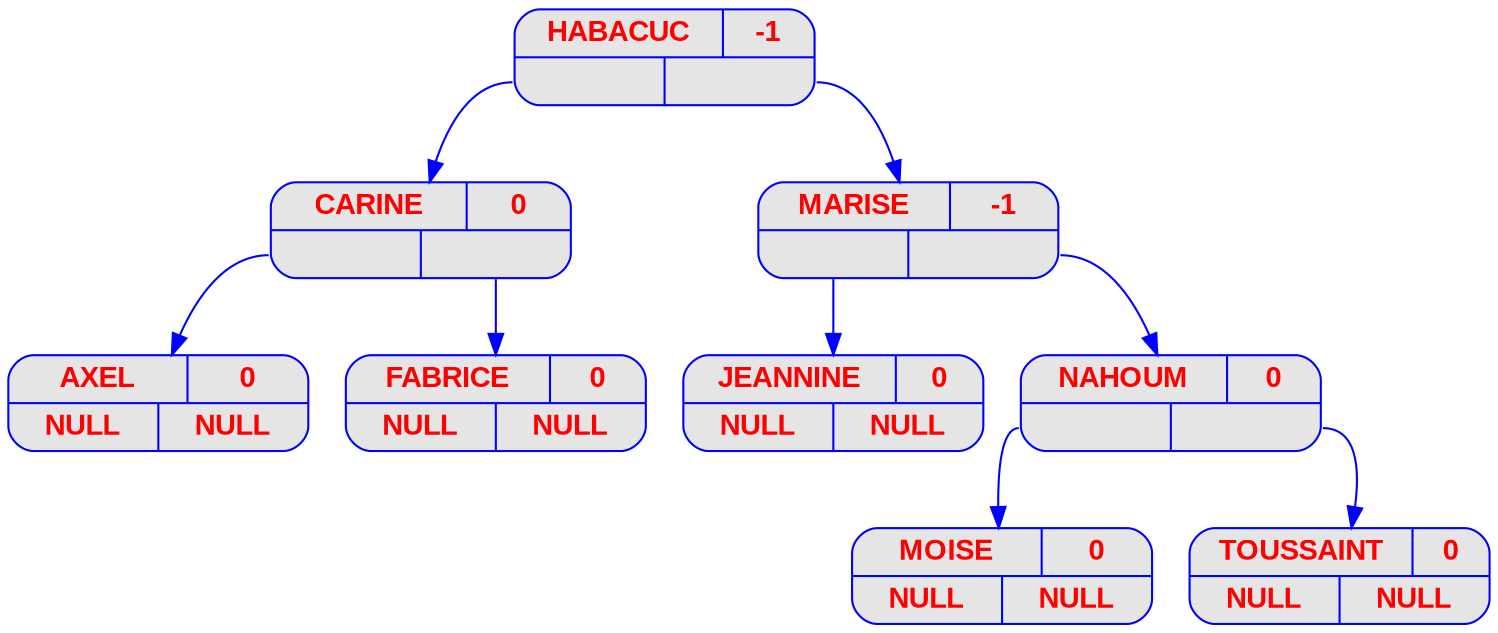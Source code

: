 digraph  {
	node [
		fontname  = "Arial bold" 
		fontsize  = "14"
		fontcolor = "red"
		style     = "rounded, filled"
		shape     = "record"
		fillcolor = "grey90"
		color     = "blue"
		width     = "2"
	]

	edge [
		color     = "blue"
	]

	HABACUC
 [label = "{{<c> HABACUC
 | <b> -1}| { <g> | <d>}}"];
	HABACUC
:g -> CARINE
;
	CARINE
 [label = "{{<c> CARINE
 | <b> 0}| { <g> | <d>}}"];
	CARINE
:g -> AXEL
;
	AXEL
 [label = "{{<c> AXEL
 | <b> 0}| { <g> | <d>}}"];
	AXEL
 [label = "{{<c> AXEL
 | <b> 0}| { <g> NULL | <d> NULL}}"];
	CARINE
:d -> FABRICE
;
	FABRICE
 [label = "{{<c> FABRICE
 | <b> 0}| { <g> | <d>}}"];
	FABRICE
 [label = "{{<c> FABRICE
 | <b> 0}| { <g> NULL | <d> NULL}}"];
	HABACUC
:d -> MARISE
;
	MARISE
 [label = "{{<c> MARISE
 | <b> -1}| { <g> | <d>}}"];
	MARISE
:g -> JEANNINE
;
	JEANNINE
 [label = "{{<c> JEANNINE
 | <b> 0}| { <g> | <d>}}"];
	JEANNINE
 [label = "{{<c> JEANNINE
 | <b> 0}| { <g> NULL | <d> NULL}}"];
	MARISE
:d -> NAHOUM
;
	NAHOUM
 [label = "{{<c> NAHOUM
 | <b> 0}| { <g> | <d>}}"];
	NAHOUM
:g -> MOISE
;
	MOISE
 [label = "{{<c> MOISE
 | <b> 0}| { <g> | <d>}}"];
	MOISE
 [label = "{{<c> MOISE
 | <b> 0}| { <g> NULL | <d> NULL}}"];
	NAHOUM
:d -> TOUSSAINT
;
	TOUSSAINT
 [label = "{{<c> TOUSSAINT
 | <b> 0}| { <g> | <d>}}"];
	TOUSSAINT
 [label = "{{<c> TOUSSAINT
 | <b> 0}| { <g> NULL | <d> NULL}}"];
}
